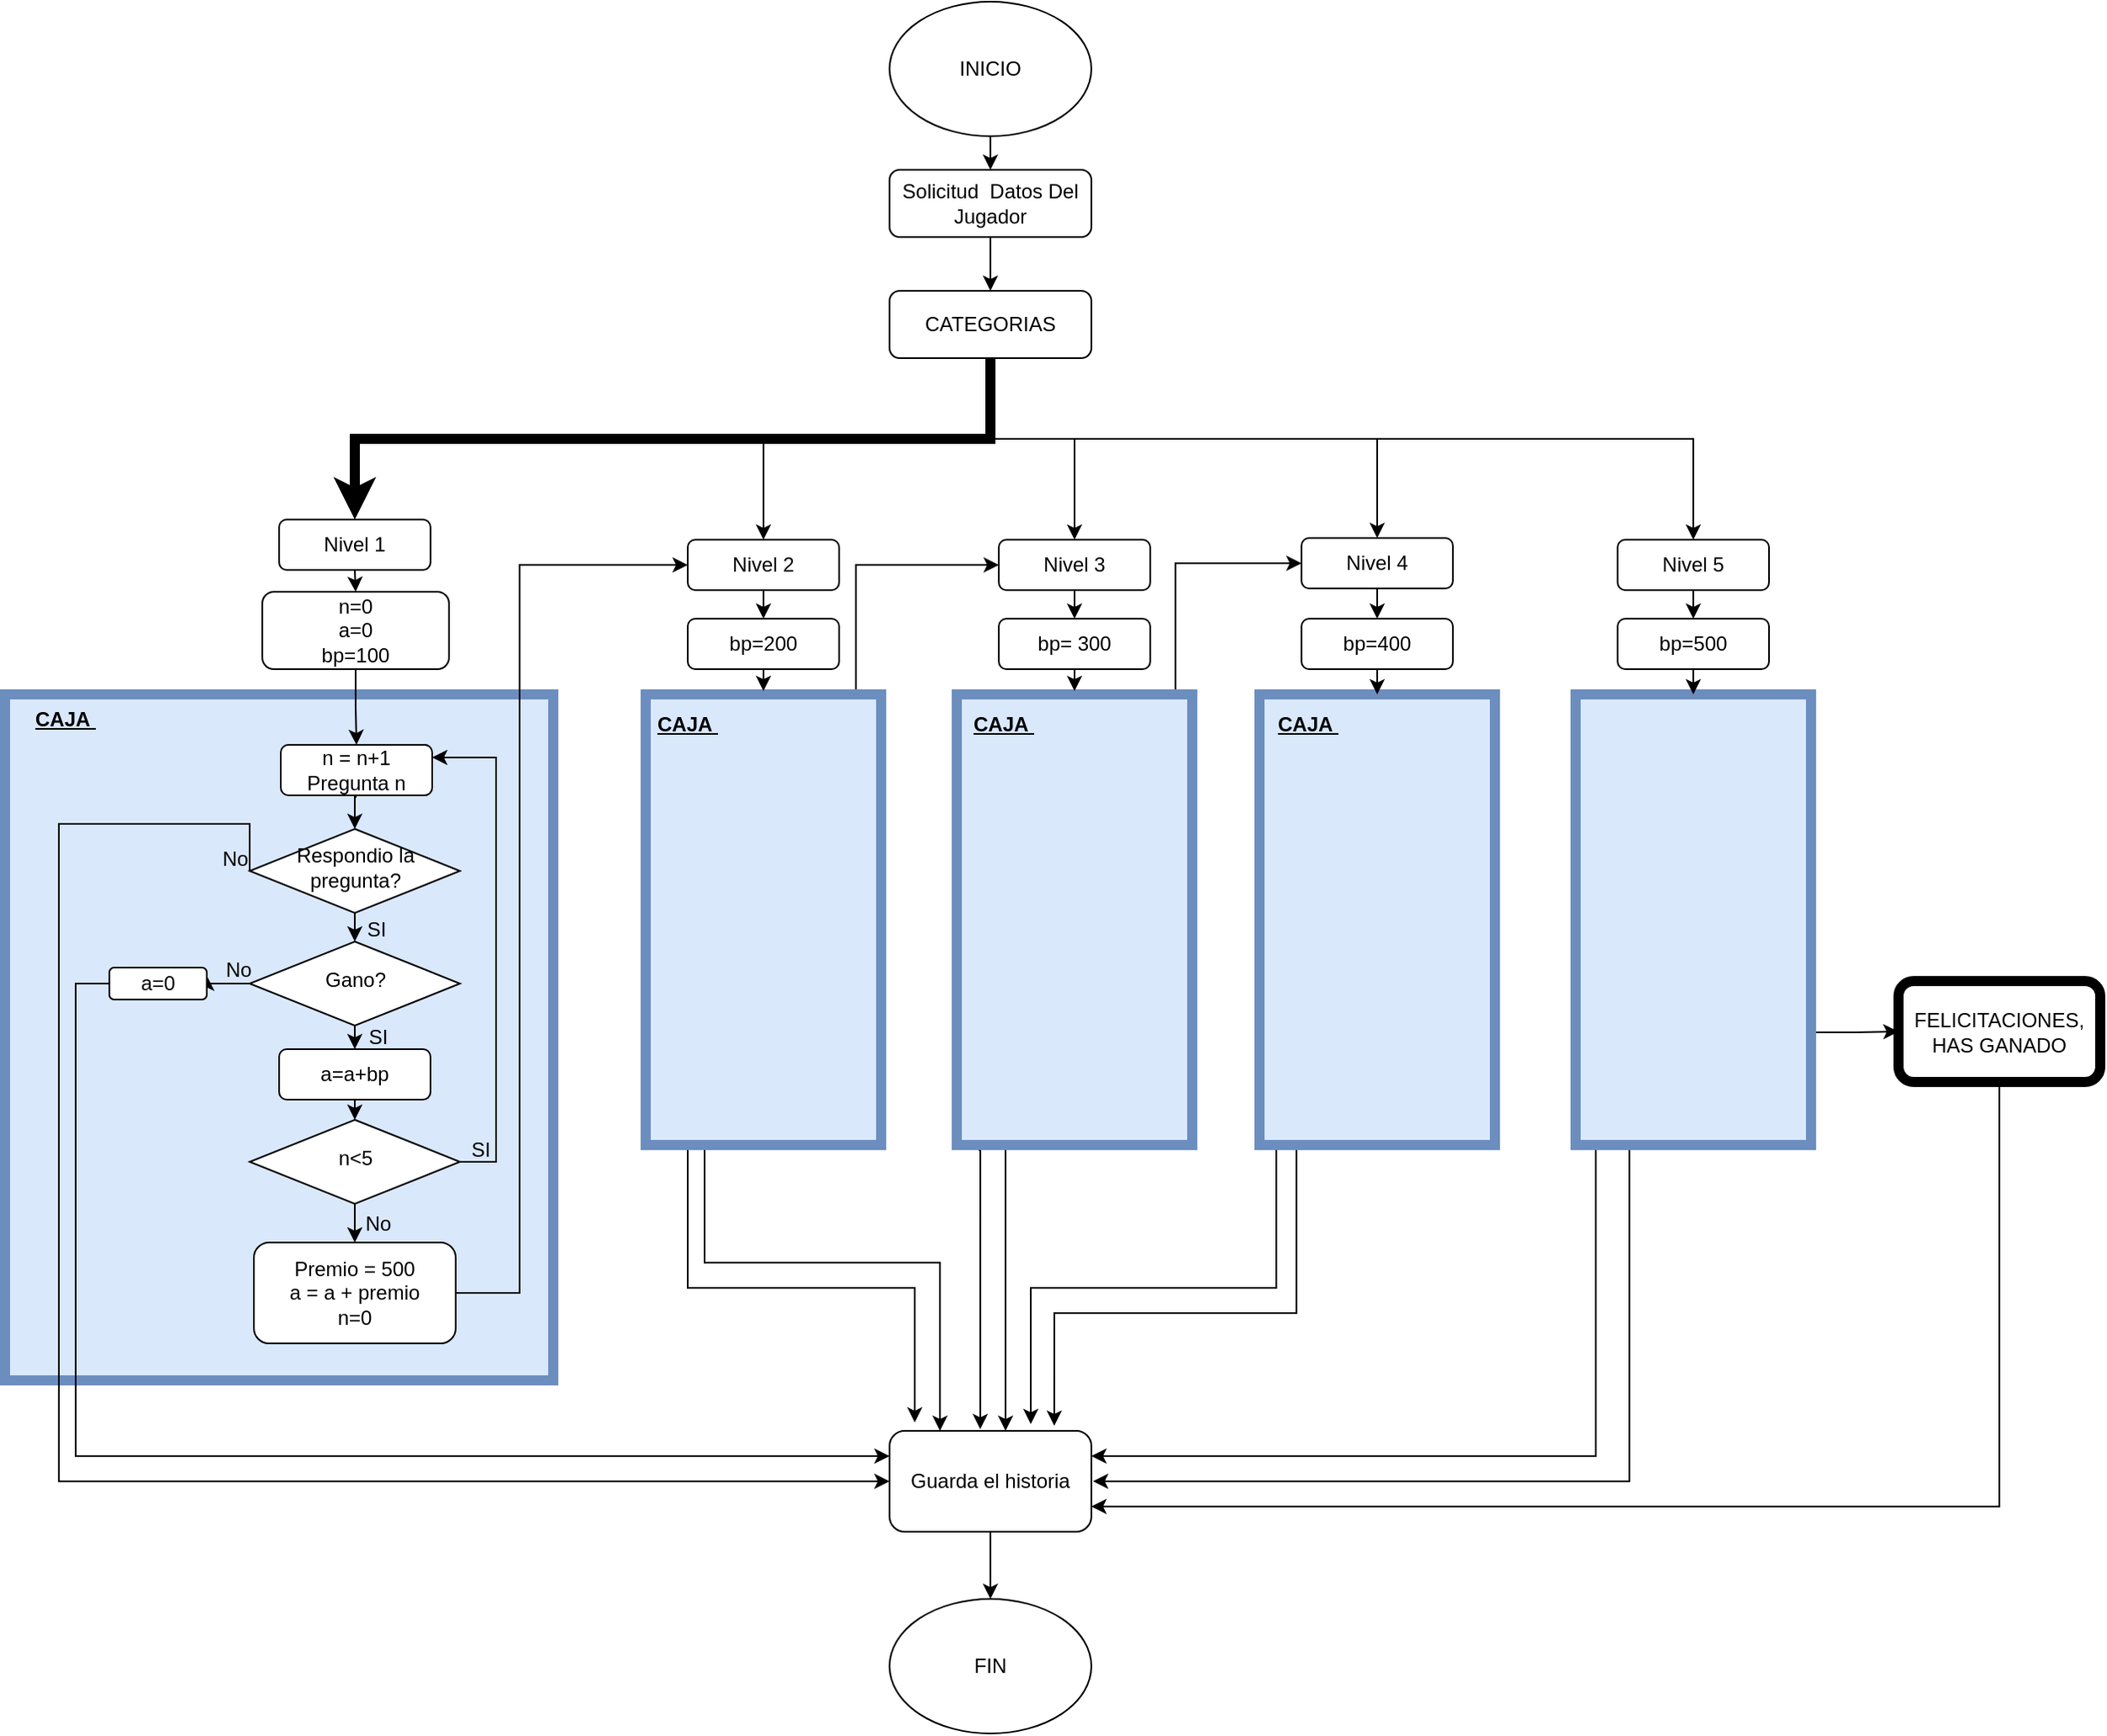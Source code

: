 <mxfile version="16.1.2" type="device"><diagram id="C5RBs43oDa-KdzZeNtuy" name="Page-1"><mxGraphModel dx="1695" dy="1722" grid="1" gridSize="10" guides="1" tooltips="1" connect="1" arrows="1" fold="1" page="1" pageScale="1" pageWidth="827" pageHeight="1169" background="#FFFFFF" math="0" shadow="0"><root><mxCell id="WIyWlLk6GJQsqaUBKTNV-0"/><mxCell id="WIyWlLk6GJQsqaUBKTNV-1" parent="WIyWlLk6GJQsqaUBKTNV-0"/><mxCell id="4UVBEqjyOoQxbZHNODeL-63" value="" style="rounded=0;whiteSpace=wrap;html=1;shadow=0;glass=0;fillColor=#dae8fc;strokeColor=#6c8ebf;strokeWidth=6;" vertex="1" parent="WIyWlLk6GJQsqaUBKTNV-1"><mxGeometry x="-146" y="242" width="326" height="408" as="geometry"/></mxCell><mxCell id="4UVBEqjyOoQxbZHNODeL-96" style="edgeStyle=orthogonalEdgeStyle;rounded=0;orthogonalLoop=1;jettySize=auto;html=1;exitX=0.5;exitY=1;exitDx=0;exitDy=0;entryX=0.5;entryY=0;entryDx=0;entryDy=0;strokeWidth=6;" edge="1" parent="WIyWlLk6GJQsqaUBKTNV-1" source="WIyWlLk6GJQsqaUBKTNV-3" target="4UVBEqjyOoQxbZHNODeL-1"><mxGeometry relative="1" as="geometry"/></mxCell><mxCell id="4UVBEqjyOoQxbZHNODeL-116" style="edgeStyle=orthogonalEdgeStyle;rounded=0;orthogonalLoop=1;jettySize=auto;html=1;exitX=0.5;exitY=1;exitDx=0;exitDy=0;entryX=0.5;entryY=0;entryDx=0;entryDy=0;" edge="1" parent="WIyWlLk6GJQsqaUBKTNV-1" source="WIyWlLk6GJQsqaUBKTNV-3" target="4UVBEqjyOoQxbZHNODeL-5"><mxGeometry relative="1" as="geometry"><Array as="points"><mxPoint x="440" y="90"/><mxPoint x="858" y="90"/></Array></mxGeometry></mxCell><mxCell id="4UVBEqjyOoQxbZHNODeL-117" style="edgeStyle=orthogonalEdgeStyle;rounded=0;orthogonalLoop=1;jettySize=auto;html=1;exitX=0.5;exitY=1;exitDx=0;exitDy=0;entryX=0.5;entryY=0;entryDx=0;entryDy=0;" edge="1" parent="WIyWlLk6GJQsqaUBKTNV-1" source="WIyWlLk6GJQsqaUBKTNV-3" target="4UVBEqjyOoQxbZHNODeL-3"><mxGeometry relative="1" as="geometry"><Array as="points"><mxPoint x="440" y="90"/><mxPoint x="670" y="90"/></Array></mxGeometry></mxCell><mxCell id="4UVBEqjyOoQxbZHNODeL-118" style="edgeStyle=orthogonalEdgeStyle;rounded=0;orthogonalLoop=1;jettySize=auto;html=1;exitX=0.5;exitY=1;exitDx=0;exitDy=0;" edge="1" parent="WIyWlLk6GJQsqaUBKTNV-1" source="WIyWlLk6GJQsqaUBKTNV-3" target="4UVBEqjyOoQxbZHNODeL-4"><mxGeometry relative="1" as="geometry"><Array as="points"><mxPoint x="440" y="90"/><mxPoint x="490" y="90"/></Array></mxGeometry></mxCell><mxCell id="4UVBEqjyOoQxbZHNODeL-119" style="edgeStyle=orthogonalEdgeStyle;rounded=0;orthogonalLoop=1;jettySize=auto;html=1;exitX=0.5;exitY=1;exitDx=0;exitDy=0;entryX=0.5;entryY=0;entryDx=0;entryDy=0;" edge="1" parent="WIyWlLk6GJQsqaUBKTNV-1" source="WIyWlLk6GJQsqaUBKTNV-3" target="4UVBEqjyOoQxbZHNODeL-2"><mxGeometry relative="1" as="geometry"><Array as="points"><mxPoint x="440" y="90"/><mxPoint x="305" y="90"/></Array></mxGeometry></mxCell><mxCell id="WIyWlLk6GJQsqaUBKTNV-3" value="CATEGORIAS" style="rounded=1;whiteSpace=wrap;html=1;fontSize=12;glass=0;strokeWidth=1;shadow=0;" parent="WIyWlLk6GJQsqaUBKTNV-1" vertex="1"><mxGeometry x="380" y="2" width="120" height="40" as="geometry"/></mxCell><mxCell id="4UVBEqjyOoQxbZHNODeL-13" style="edgeStyle=orthogonalEdgeStyle;rounded=0;orthogonalLoop=1;jettySize=auto;html=1;exitX=0.5;exitY=1;exitDx=0;exitDy=0;entryX=0.5;entryY=0;entryDx=0;entryDy=0;" edge="1" parent="WIyWlLk6GJQsqaUBKTNV-1" source="WIyWlLk6GJQsqaUBKTNV-6" target="4UVBEqjyOoQxbZHNODeL-8"><mxGeometry relative="1" as="geometry"/></mxCell><mxCell id="4UVBEqjyOoQxbZHNODeL-28" style="edgeStyle=orthogonalEdgeStyle;rounded=0;orthogonalLoop=1;jettySize=auto;html=1;exitX=0;exitY=0.5;exitDx=0;exitDy=0;" edge="1" parent="WIyWlLk6GJQsqaUBKTNV-1" source="WIyWlLk6GJQsqaUBKTNV-6" target="4UVBEqjyOoQxbZHNODeL-30"><mxGeometry relative="1" as="geometry"><mxPoint x="116" y="710" as="targetPoint"/><Array as="points"><mxPoint x="-114" y="319"/><mxPoint x="-114" y="710"/></Array></mxGeometry></mxCell><mxCell id="WIyWlLk6GJQsqaUBKTNV-6" value="Respondio la pregunta?" style="rhombus;whiteSpace=wrap;html=1;shadow=0;fontFamily=Helvetica;fontSize=12;align=center;strokeWidth=1;spacing=6;spacingTop=-4;" parent="WIyWlLk6GJQsqaUBKTNV-1" vertex="1"><mxGeometry x="-0.5" y="322" width="125" height="50" as="geometry"/></mxCell><mxCell id="4UVBEqjyOoQxbZHNODeL-24" style="edgeStyle=orthogonalEdgeStyle;rounded=0;orthogonalLoop=1;jettySize=auto;html=1;exitX=0.5;exitY=1;exitDx=0;exitDy=0;entryX=0.5;entryY=0;entryDx=0;entryDy=0;" edge="1" parent="WIyWlLk6GJQsqaUBKTNV-1" source="4UVBEqjyOoQxbZHNODeL-1" target="4UVBEqjyOoQxbZHNODeL-16"><mxGeometry relative="1" as="geometry"/></mxCell><mxCell id="4UVBEqjyOoQxbZHNODeL-1" value="Nivel 1" style="rounded=1;whiteSpace=wrap;html=1;" vertex="1" parent="WIyWlLk6GJQsqaUBKTNV-1"><mxGeometry x="17" y="138" width="90" height="30" as="geometry"/></mxCell><mxCell id="4UVBEqjyOoQxbZHNODeL-103" style="edgeStyle=orthogonalEdgeStyle;rounded=0;orthogonalLoop=1;jettySize=auto;html=1;exitX=0.5;exitY=1;exitDx=0;exitDy=0;entryX=0.5;entryY=0;entryDx=0;entryDy=0;" edge="1" parent="WIyWlLk6GJQsqaUBKTNV-1" source="4UVBEqjyOoQxbZHNODeL-2" target="4UVBEqjyOoQxbZHNODeL-102"><mxGeometry relative="1" as="geometry"/></mxCell><mxCell id="4UVBEqjyOoQxbZHNODeL-2" value="Nivel 2" style="rounded=1;whiteSpace=wrap;html=1;" vertex="1" parent="WIyWlLk6GJQsqaUBKTNV-1"><mxGeometry x="260" y="150" width="90" height="30" as="geometry"/></mxCell><mxCell id="4UVBEqjyOoQxbZHNODeL-111" style="edgeStyle=orthogonalEdgeStyle;rounded=0;orthogonalLoop=1;jettySize=auto;html=1;exitX=0.5;exitY=1;exitDx=0;exitDy=0;entryX=0.5;entryY=0;entryDx=0;entryDy=0;" edge="1" parent="WIyWlLk6GJQsqaUBKTNV-1" source="4UVBEqjyOoQxbZHNODeL-3" target="4UVBEqjyOoQxbZHNODeL-106"><mxGeometry relative="1" as="geometry"/></mxCell><mxCell id="4UVBEqjyOoQxbZHNODeL-3" value="Nivel 4" style="rounded=1;whiteSpace=wrap;html=1;" vertex="1" parent="WIyWlLk6GJQsqaUBKTNV-1"><mxGeometry x="625" y="149" width="90" height="30" as="geometry"/></mxCell><mxCell id="4UVBEqjyOoQxbZHNODeL-109" style="edgeStyle=orthogonalEdgeStyle;rounded=0;orthogonalLoop=1;jettySize=auto;html=1;exitX=0.5;exitY=1;exitDx=0;exitDy=0;entryX=0.5;entryY=0;entryDx=0;entryDy=0;" edge="1" parent="WIyWlLk6GJQsqaUBKTNV-1" source="4UVBEqjyOoQxbZHNODeL-4" target="4UVBEqjyOoQxbZHNODeL-105"><mxGeometry relative="1" as="geometry"/></mxCell><mxCell id="4UVBEqjyOoQxbZHNODeL-4" value="Nivel 3" style="rounded=1;whiteSpace=wrap;html=1;" vertex="1" parent="WIyWlLk6GJQsqaUBKTNV-1"><mxGeometry x="445" y="150" width="90" height="30" as="geometry"/></mxCell><mxCell id="4UVBEqjyOoQxbZHNODeL-114" style="edgeStyle=orthogonalEdgeStyle;rounded=0;orthogonalLoop=1;jettySize=auto;html=1;exitX=0.5;exitY=1;exitDx=0;exitDy=0;entryX=0.5;entryY=0;entryDx=0;entryDy=0;" edge="1" parent="WIyWlLk6GJQsqaUBKTNV-1" source="4UVBEqjyOoQxbZHNODeL-5" target="4UVBEqjyOoQxbZHNODeL-108"><mxGeometry relative="1" as="geometry"/></mxCell><mxCell id="4UVBEqjyOoQxbZHNODeL-5" value="Nivel 5" style="rounded=1;whiteSpace=wrap;html=1;" vertex="1" parent="WIyWlLk6GJQsqaUBKTNV-1"><mxGeometry x="813" y="150" width="90" height="30" as="geometry"/></mxCell><mxCell id="4UVBEqjyOoQxbZHNODeL-12" style="edgeStyle=orthogonalEdgeStyle;rounded=0;orthogonalLoop=1;jettySize=auto;html=1;exitX=0.5;exitY=1;exitDx=0;exitDy=0;entryX=0.5;entryY=0;entryDx=0;entryDy=0;" edge="1" parent="WIyWlLk6GJQsqaUBKTNV-1" target="WIyWlLk6GJQsqaUBKTNV-6"><mxGeometry relative="1" as="geometry"><mxPoint x="63" y="312" as="targetPoint"/><mxPoint x="63" y="303" as="sourcePoint"/></mxGeometry></mxCell><mxCell id="4UVBEqjyOoQxbZHNODeL-7" value="n = n+1&lt;br&gt;Pregunta n" style="rounded=1;whiteSpace=wrap;html=1;" vertex="1" parent="WIyWlLk6GJQsqaUBKTNV-1"><mxGeometry x="18" y="272" width="90" height="30" as="geometry"/></mxCell><mxCell id="4UVBEqjyOoQxbZHNODeL-18" style="edgeStyle=orthogonalEdgeStyle;rounded=0;orthogonalLoop=1;jettySize=auto;html=1;exitX=0.5;exitY=1;exitDx=0;exitDy=0;entryX=0.5;entryY=0;entryDx=0;entryDy=0;" edge="1" parent="WIyWlLk6GJQsqaUBKTNV-1" source="4UVBEqjyOoQxbZHNODeL-8" target="4UVBEqjyOoQxbZHNODeL-17"><mxGeometry relative="1" as="geometry"/></mxCell><mxCell id="4UVBEqjyOoQxbZHNODeL-32" style="edgeStyle=orthogonalEdgeStyle;rounded=0;orthogonalLoop=1;jettySize=auto;html=1;exitX=0;exitY=0.5;exitDx=0;exitDy=0;entryX=1;entryY=0.25;entryDx=0;entryDy=0;" edge="1" parent="WIyWlLk6GJQsqaUBKTNV-1" source="4UVBEqjyOoQxbZHNODeL-8" target="4UVBEqjyOoQxbZHNODeL-29"><mxGeometry relative="1" as="geometry"/></mxCell><mxCell id="4UVBEqjyOoQxbZHNODeL-8" value="Gano?" style="rhombus;whiteSpace=wrap;html=1;shadow=0;fontFamily=Helvetica;fontSize=12;align=center;strokeWidth=1;spacing=6;spacingTop=-4;" vertex="1" parent="WIyWlLk6GJQsqaUBKTNV-1"><mxGeometry x="-0.5" y="389" width="125" height="50" as="geometry"/></mxCell><mxCell id="4UVBEqjyOoQxbZHNODeL-15" value="SI" style="text;html=1;strokeColor=none;fillColor=none;align=center;verticalAlign=middle;whiteSpace=wrap;rounded=0;" vertex="1" parent="WIyWlLk6GJQsqaUBKTNV-1"><mxGeometry x="45" y="367" width="60" height="30" as="geometry"/></mxCell><mxCell id="4UVBEqjyOoQxbZHNODeL-23" style="edgeStyle=orthogonalEdgeStyle;rounded=0;orthogonalLoop=1;jettySize=auto;html=1;exitX=0.5;exitY=1;exitDx=0;exitDy=0;entryX=0.5;entryY=0;entryDx=0;entryDy=0;" edge="1" parent="WIyWlLk6GJQsqaUBKTNV-1" source="4UVBEqjyOoQxbZHNODeL-16" target="4UVBEqjyOoQxbZHNODeL-7"><mxGeometry relative="1" as="geometry"/></mxCell><mxCell id="4UVBEqjyOoQxbZHNODeL-16" value="n=0&lt;br&gt;a=0&lt;br&gt;bp=100" style="rounded=1;whiteSpace=wrap;html=1;" vertex="1" parent="WIyWlLk6GJQsqaUBKTNV-1"><mxGeometry x="7" y="181" width="111" height="46" as="geometry"/></mxCell><mxCell id="4UVBEqjyOoQxbZHNODeL-25" style="edgeStyle=orthogonalEdgeStyle;rounded=0;orthogonalLoop=1;jettySize=auto;html=1;exitX=0.5;exitY=1;exitDx=0;exitDy=0;entryX=0.5;entryY=0;entryDx=0;entryDy=0;" edge="1" parent="WIyWlLk6GJQsqaUBKTNV-1" source="4UVBEqjyOoQxbZHNODeL-17" target="4UVBEqjyOoQxbZHNODeL-20"><mxGeometry relative="1" as="geometry"/></mxCell><mxCell id="4UVBEqjyOoQxbZHNODeL-17" value="a=a+bp" style="rounded=1;whiteSpace=wrap;html=1;" vertex="1" parent="WIyWlLk6GJQsqaUBKTNV-1"><mxGeometry x="17" y="453" width="90" height="30" as="geometry"/></mxCell><mxCell id="4UVBEqjyOoQxbZHNODeL-19" value="SI" style="text;html=1;strokeColor=none;fillColor=none;align=center;verticalAlign=middle;whiteSpace=wrap;rounded=0;" vertex="1" parent="WIyWlLk6GJQsqaUBKTNV-1"><mxGeometry x="46" y="431" width="60" height="30" as="geometry"/></mxCell><mxCell id="4UVBEqjyOoQxbZHNODeL-21" style="edgeStyle=orthogonalEdgeStyle;rounded=0;orthogonalLoop=1;jettySize=auto;html=1;exitX=1;exitY=0.5;exitDx=0;exitDy=0;entryX=1;entryY=0.25;entryDx=0;entryDy=0;" edge="1" parent="WIyWlLk6GJQsqaUBKTNV-1" source="4UVBEqjyOoQxbZHNODeL-20" target="4UVBEqjyOoQxbZHNODeL-7"><mxGeometry relative="1" as="geometry"><mxPoint x="166" y="288" as="targetPoint"/><Array as="points"><mxPoint x="146" y="520"/><mxPoint x="146" y="280"/></Array></mxGeometry></mxCell><mxCell id="4UVBEqjyOoQxbZHNODeL-37" style="edgeStyle=orthogonalEdgeStyle;rounded=0;orthogonalLoop=1;jettySize=auto;html=1;exitX=0.5;exitY=1;exitDx=0;exitDy=0;entryX=0.5;entryY=0;entryDx=0;entryDy=0;" edge="1" parent="WIyWlLk6GJQsqaUBKTNV-1" source="4UVBEqjyOoQxbZHNODeL-20" target="4UVBEqjyOoQxbZHNODeL-36"><mxGeometry relative="1" as="geometry"/></mxCell><mxCell id="4UVBEqjyOoQxbZHNODeL-20" value="n&amp;lt;5" style="rhombus;whiteSpace=wrap;html=1;shadow=0;fontFamily=Helvetica;fontSize=12;align=center;strokeWidth=1;spacing=6;spacingTop=-4;" vertex="1" parent="WIyWlLk6GJQsqaUBKTNV-1"><mxGeometry x="-0.5" y="495" width="125" height="50" as="geometry"/></mxCell><mxCell id="4UVBEqjyOoQxbZHNODeL-22" value="SI" style="text;html=1;strokeColor=none;fillColor=none;align=center;verticalAlign=middle;whiteSpace=wrap;rounded=0;" vertex="1" parent="WIyWlLk6GJQsqaUBKTNV-1"><mxGeometry x="107" y="498" width="60" height="30" as="geometry"/></mxCell><mxCell id="4UVBEqjyOoQxbZHNODeL-27" value="FIN" style="ellipse;whiteSpace=wrap;html=1;" vertex="1" parent="WIyWlLk6GJQsqaUBKTNV-1"><mxGeometry x="380" y="780" width="120" height="80" as="geometry"/></mxCell><mxCell id="4UVBEqjyOoQxbZHNODeL-35" style="edgeStyle=orthogonalEdgeStyle;rounded=0;orthogonalLoop=1;jettySize=auto;html=1;exitX=0;exitY=0.5;exitDx=0;exitDy=0;entryX=0;entryY=0.25;entryDx=0;entryDy=0;" edge="1" parent="WIyWlLk6GJQsqaUBKTNV-1" source="4UVBEqjyOoQxbZHNODeL-29" target="4UVBEqjyOoQxbZHNODeL-30"><mxGeometry relative="1" as="geometry"/></mxCell><mxCell id="4UVBEqjyOoQxbZHNODeL-29" value="a=0" style="rounded=1;whiteSpace=wrap;html=1;" vertex="1" parent="WIyWlLk6GJQsqaUBKTNV-1"><mxGeometry x="-84" y="404.5" width="58" height="19" as="geometry"/></mxCell><mxCell id="4UVBEqjyOoQxbZHNODeL-68" style="edgeStyle=orthogonalEdgeStyle;rounded=0;orthogonalLoop=1;jettySize=auto;html=1;exitX=0.5;exitY=1;exitDx=0;exitDy=0;entryX=0.5;entryY=0;entryDx=0;entryDy=0;" edge="1" parent="WIyWlLk6GJQsqaUBKTNV-1" source="4UVBEqjyOoQxbZHNODeL-30" target="4UVBEqjyOoQxbZHNODeL-27"><mxGeometry relative="1" as="geometry"/></mxCell><mxCell id="4UVBEqjyOoQxbZHNODeL-30" value="Guarda el historia" style="rounded=1;whiteSpace=wrap;html=1;" vertex="1" parent="WIyWlLk6GJQsqaUBKTNV-1"><mxGeometry x="380" y="680" width="120" height="60" as="geometry"/></mxCell><mxCell id="4UVBEqjyOoQxbZHNODeL-33" value="No" style="text;html=1;strokeColor=none;fillColor=none;align=center;verticalAlign=middle;whiteSpace=wrap;rounded=0;" vertex="1" parent="WIyWlLk6GJQsqaUBKTNV-1"><mxGeometry x="-37" y="391" width="60" height="30" as="geometry"/></mxCell><mxCell id="4UVBEqjyOoQxbZHNODeL-34" value="No" style="text;html=1;strokeColor=none;fillColor=none;align=center;verticalAlign=middle;whiteSpace=wrap;rounded=0;" vertex="1" parent="WIyWlLk6GJQsqaUBKTNV-1"><mxGeometry x="-39" y="325" width="60" height="30" as="geometry"/></mxCell><mxCell id="4UVBEqjyOoQxbZHNODeL-39" style="edgeStyle=orthogonalEdgeStyle;rounded=0;orthogonalLoop=1;jettySize=auto;html=1;exitX=1;exitY=0.5;exitDx=0;exitDy=0;entryX=0;entryY=0.5;entryDx=0;entryDy=0;" edge="1" parent="WIyWlLk6GJQsqaUBKTNV-1" source="4UVBEqjyOoQxbZHNODeL-36" target="4UVBEqjyOoQxbZHNODeL-2"><mxGeometry relative="1" as="geometry"><mxPoint x="186" y="165" as="targetPoint"/><Array as="points"><mxPoint x="160" y="598"/><mxPoint x="160" y="165"/></Array></mxGeometry></mxCell><mxCell id="4UVBEqjyOoQxbZHNODeL-36" value="Premio = 500&lt;br&gt;a = a + premio&lt;br&gt;n=0" style="rounded=1;whiteSpace=wrap;html=1;" vertex="1" parent="WIyWlLk6GJQsqaUBKTNV-1"><mxGeometry x="2" y="568" width="120" height="60" as="geometry"/></mxCell><mxCell id="4UVBEqjyOoQxbZHNODeL-38" value="No" style="text;html=1;strokeColor=none;fillColor=none;align=center;verticalAlign=middle;whiteSpace=wrap;rounded=0;" vertex="1" parent="WIyWlLk6GJQsqaUBKTNV-1"><mxGeometry x="46" y="542" width="60" height="30" as="geometry"/></mxCell><mxCell id="4UVBEqjyOoQxbZHNODeL-64" value="&lt;b&gt;&lt;u&gt;CAJA&amp;nbsp;&lt;/u&gt;&lt;/b&gt;" style="text;html=1;strokeColor=none;fillColor=none;align=center;verticalAlign=middle;whiteSpace=wrap;rounded=0;shadow=0;glass=0;" vertex="1" parent="WIyWlLk6GJQsqaUBKTNV-1"><mxGeometry x="-140" y="242" width="60" height="30" as="geometry"/></mxCell><mxCell id="4UVBEqjyOoQxbZHNODeL-67" style="edgeStyle=orthogonalEdgeStyle;rounded=0;orthogonalLoop=1;jettySize=auto;html=1;exitX=0.5;exitY=0;exitDx=0;exitDy=0;entryX=0;entryY=0.5;entryDx=0;entryDy=0;" edge="1" parent="WIyWlLk6GJQsqaUBKTNV-1" source="4UVBEqjyOoQxbZHNODeL-65" target="4UVBEqjyOoQxbZHNODeL-4"><mxGeometry relative="1" as="geometry"><Array as="points"><mxPoint x="360" y="242"/><mxPoint x="360" y="165"/></Array></mxGeometry></mxCell><mxCell id="4UVBEqjyOoQxbZHNODeL-69" style="edgeStyle=orthogonalEdgeStyle;rounded=0;orthogonalLoop=1;jettySize=auto;html=1;exitX=0.25;exitY=1;exitDx=0;exitDy=0;entryX=0.125;entryY=-0.083;entryDx=0;entryDy=0;entryPerimeter=0;" edge="1" parent="WIyWlLk6GJQsqaUBKTNV-1" source="4UVBEqjyOoQxbZHNODeL-65" target="4UVBEqjyOoQxbZHNODeL-30"><mxGeometry relative="1" as="geometry"><Array as="points"><mxPoint x="260" y="510"/><mxPoint x="260" y="595"/><mxPoint x="395" y="595"/></Array></mxGeometry></mxCell><mxCell id="4UVBEqjyOoQxbZHNODeL-70" style="edgeStyle=orthogonalEdgeStyle;rounded=0;orthogonalLoop=1;jettySize=auto;html=1;exitX=0.25;exitY=1;exitDx=0;exitDy=0;" edge="1" parent="WIyWlLk6GJQsqaUBKTNV-1"><mxGeometry relative="1" as="geometry"><mxPoint x="260" y="510" as="sourcePoint"/><mxPoint x="410" y="680" as="targetPoint"/><Array as="points"><mxPoint x="270" y="510"/><mxPoint x="270" y="580"/><mxPoint x="410" y="580"/><mxPoint x="410" y="680"/></Array></mxGeometry></mxCell><mxCell id="4UVBEqjyOoQxbZHNODeL-65" value="" style="rounded=0;whiteSpace=wrap;html=1;shadow=0;glass=0;fillColor=#dae8fc;strokeColor=#6c8ebf;strokeWidth=6;" vertex="1" parent="WIyWlLk6GJQsqaUBKTNV-1"><mxGeometry x="235" y="242" width="140" height="268" as="geometry"/></mxCell><mxCell id="4UVBEqjyOoQxbZHNODeL-66" value="&lt;b&gt;&lt;u&gt;CAJA&amp;nbsp;&lt;/u&gt;&lt;/b&gt;" style="text;html=1;strokeColor=none;fillColor=none;align=center;verticalAlign=middle;whiteSpace=wrap;rounded=0;shadow=0;glass=0;" vertex="1" parent="WIyWlLk6GJQsqaUBKTNV-1"><mxGeometry x="230" y="245" width="60" height="30" as="geometry"/></mxCell><mxCell id="4UVBEqjyOoQxbZHNODeL-74" style="edgeStyle=orthogonalEdgeStyle;rounded=0;orthogonalLoop=1;jettySize=auto;html=1;exitX=0.25;exitY=1;exitDx=0;exitDy=0;entryX=0.633;entryY=-0.067;entryDx=0;entryDy=0;entryPerimeter=0;" edge="1" parent="WIyWlLk6GJQsqaUBKTNV-1"><mxGeometry relative="1" as="geometry"><mxPoint x="433" y="513" as="sourcePoint"/><mxPoint x="433.96" y="678.98" as="targetPoint"/><Array as="points"><mxPoint x="434" y="513"/></Array></mxGeometry></mxCell><mxCell id="4UVBEqjyOoQxbZHNODeL-79" style="edgeStyle=orthogonalEdgeStyle;rounded=0;orthogonalLoop=1;jettySize=auto;html=1;exitX=0.75;exitY=0;exitDx=0;exitDy=0;entryX=0;entryY=0.5;entryDx=0;entryDy=0;" edge="1" parent="WIyWlLk6GJQsqaUBKTNV-1" source="4UVBEqjyOoQxbZHNODeL-72" target="4UVBEqjyOoQxbZHNODeL-3"><mxGeometry relative="1" as="geometry"><Array as="points"><mxPoint x="550" y="242"/><mxPoint x="550" y="164"/></Array></mxGeometry></mxCell><mxCell id="4UVBEqjyOoQxbZHNODeL-81" style="edgeStyle=orthogonalEdgeStyle;rounded=0;orthogonalLoop=1;jettySize=auto;html=1;exitX=0.25;exitY=1;exitDx=0;exitDy=0;entryX=0.625;entryY=-0.017;entryDx=0;entryDy=0;entryPerimeter=0;" edge="1" parent="WIyWlLk6GJQsqaUBKTNV-1"><mxGeometry relative="1" as="geometry"><mxPoint x="449" y="511" as="sourcePoint"/><mxPoint x="449" y="679.98" as="targetPoint"/></mxGeometry></mxCell><mxCell id="4UVBEqjyOoQxbZHNODeL-72" value="" style="rounded=0;whiteSpace=wrap;html=1;shadow=0;glass=0;fillColor=#dae8fc;strokeColor=#6c8ebf;strokeWidth=6;" vertex="1" parent="WIyWlLk6GJQsqaUBKTNV-1"><mxGeometry x="420" y="242" width="140" height="268" as="geometry"/></mxCell><mxCell id="4UVBEqjyOoQxbZHNODeL-76" value="&lt;b&gt;&lt;u&gt;CAJA&amp;nbsp;&lt;/u&gt;&lt;/b&gt;" style="text;html=1;strokeColor=none;fillColor=none;align=center;verticalAlign=middle;whiteSpace=wrap;rounded=0;shadow=0;glass=0;" vertex="1" parent="WIyWlLk6GJQsqaUBKTNV-1"><mxGeometry x="418" y="245" width="60" height="30" as="geometry"/></mxCell><mxCell id="4UVBEqjyOoQxbZHNODeL-82" style="edgeStyle=orthogonalEdgeStyle;rounded=0;orthogonalLoop=1;jettySize=auto;html=1;exitX=0.25;exitY=1;exitDx=0;exitDy=0;entryX=0.7;entryY=-0.067;entryDx=0;entryDy=0;entryPerimeter=0;" edge="1" parent="WIyWlLk6GJQsqaUBKTNV-1" source="4UVBEqjyOoQxbZHNODeL-77" target="4UVBEqjyOoQxbZHNODeL-30"><mxGeometry relative="1" as="geometry"><Array as="points"><mxPoint x="610" y="510"/><mxPoint x="610" y="595"/><mxPoint x="464" y="595"/></Array></mxGeometry></mxCell><mxCell id="4UVBEqjyOoQxbZHNODeL-83" style="edgeStyle=orthogonalEdgeStyle;rounded=0;orthogonalLoop=1;jettySize=auto;html=1;exitX=0.25;exitY=1;exitDx=0;exitDy=0;entryX=0.808;entryY=-0.05;entryDx=0;entryDy=0;entryPerimeter=0;" edge="1" parent="WIyWlLk6GJQsqaUBKTNV-1"><mxGeometry relative="1" as="geometry"><mxPoint x="636" y="510" as="sourcePoint"/><mxPoint x="477.96" y="677" as="targetPoint"/><Array as="points"><mxPoint x="622" y="510"/><mxPoint x="622" y="610"/><mxPoint x="478" y="610"/></Array></mxGeometry></mxCell><mxCell id="4UVBEqjyOoQxbZHNODeL-77" value="" style="rounded=0;whiteSpace=wrap;html=1;shadow=0;glass=0;fillColor=#dae8fc;strokeColor=#6c8ebf;strokeWidth=6;" vertex="1" parent="WIyWlLk6GJQsqaUBKTNV-1"><mxGeometry x="600" y="242" width="140" height="268" as="geometry"/></mxCell><mxCell id="4UVBEqjyOoQxbZHNODeL-78" value="&lt;b&gt;&lt;u&gt;CAJA&amp;nbsp;&lt;/u&gt;&lt;/b&gt;" style="text;html=1;strokeColor=none;fillColor=none;align=center;verticalAlign=middle;whiteSpace=wrap;rounded=0;shadow=0;glass=0;" vertex="1" parent="WIyWlLk6GJQsqaUBKTNV-1"><mxGeometry x="599" y="245" width="60" height="30" as="geometry"/></mxCell><mxCell id="4UVBEqjyOoQxbZHNODeL-87" style="edgeStyle=orthogonalEdgeStyle;rounded=0;orthogonalLoop=1;jettySize=auto;html=1;exitX=1;exitY=0.75;exitDx=0;exitDy=0;entryX=0;entryY=0.5;entryDx=0;entryDy=0;" edge="1" parent="WIyWlLk6GJQsqaUBKTNV-1" source="4UVBEqjyOoQxbZHNODeL-84" target="4UVBEqjyOoQxbZHNODeL-86"><mxGeometry relative="1" as="geometry"/></mxCell><mxCell id="4UVBEqjyOoQxbZHNODeL-89" style="edgeStyle=orthogonalEdgeStyle;rounded=0;orthogonalLoop=1;jettySize=auto;html=1;exitX=0.25;exitY=1;exitDx=0;exitDy=0;entryX=1;entryY=0.25;entryDx=0;entryDy=0;" edge="1" parent="WIyWlLk6GJQsqaUBKTNV-1" source="4UVBEqjyOoQxbZHNODeL-84" target="4UVBEqjyOoQxbZHNODeL-30"><mxGeometry relative="1" as="geometry"><Array as="points"><mxPoint x="800" y="510"/><mxPoint x="800" y="695"/></Array></mxGeometry></mxCell><mxCell id="4UVBEqjyOoQxbZHNODeL-90" style="edgeStyle=orthogonalEdgeStyle;rounded=0;orthogonalLoop=1;jettySize=auto;html=1;exitX=0.25;exitY=1;exitDx=0;exitDy=0;entryX=1;entryY=0.5;entryDx=0;entryDy=0;" edge="1" parent="WIyWlLk6GJQsqaUBKTNV-1"><mxGeometry relative="1" as="geometry"><mxPoint x="824" y="510" as="sourcePoint"/><mxPoint x="501" y="710" as="targetPoint"/><Array as="points"><mxPoint x="820" y="510"/><mxPoint x="820" y="710"/></Array></mxGeometry></mxCell><mxCell id="4UVBEqjyOoQxbZHNODeL-84" value="" style="rounded=0;whiteSpace=wrap;html=1;shadow=0;glass=0;fillColor=#dae8fc;strokeColor=#6c8ebf;strokeWidth=6;" vertex="1" parent="WIyWlLk6GJQsqaUBKTNV-1"><mxGeometry x="788" y="242" width="140" height="268" as="geometry"/></mxCell><mxCell id="4UVBEqjyOoQxbZHNODeL-88" style="edgeStyle=orthogonalEdgeStyle;rounded=0;orthogonalLoop=1;jettySize=auto;html=1;exitX=0.5;exitY=1;exitDx=0;exitDy=0;entryX=1;entryY=0.75;entryDx=0;entryDy=0;" edge="1" parent="WIyWlLk6GJQsqaUBKTNV-1" source="4UVBEqjyOoQxbZHNODeL-86" target="4UVBEqjyOoQxbZHNODeL-30"><mxGeometry relative="1" as="geometry"/></mxCell><mxCell id="4UVBEqjyOoQxbZHNODeL-86" value="FELICITACIONES, HAS GANADO" style="rounded=1;whiteSpace=wrap;html=1;shadow=0;glass=0;strokeWidth=6;fillColor=none;gradientColor=none;" vertex="1" parent="WIyWlLk6GJQsqaUBKTNV-1"><mxGeometry x="980" y="412.5" width="120" height="60" as="geometry"/></mxCell><mxCell id="4UVBEqjyOoQxbZHNODeL-94" style="edgeStyle=orthogonalEdgeStyle;rounded=0;orthogonalLoop=1;jettySize=auto;html=1;exitX=0.5;exitY=1;exitDx=0;exitDy=0;entryX=0.5;entryY=0;entryDx=0;entryDy=0;" edge="1" parent="WIyWlLk6GJQsqaUBKTNV-1" source="4UVBEqjyOoQxbZHNODeL-92" target="4UVBEqjyOoQxbZHNODeL-93"><mxGeometry relative="1" as="geometry"/></mxCell><mxCell id="4UVBEqjyOoQxbZHNODeL-92" value="INICIO" style="ellipse;whiteSpace=wrap;html=1;" vertex="1" parent="WIyWlLk6GJQsqaUBKTNV-1"><mxGeometry x="380" y="-170" width="120" height="80" as="geometry"/></mxCell><mxCell id="4UVBEqjyOoQxbZHNODeL-95" style="edgeStyle=orthogonalEdgeStyle;rounded=0;orthogonalLoop=1;jettySize=auto;html=1;exitX=0.5;exitY=1;exitDx=0;exitDy=0;entryX=0.5;entryY=0;entryDx=0;entryDy=0;" edge="1" parent="WIyWlLk6GJQsqaUBKTNV-1" source="4UVBEqjyOoQxbZHNODeL-93" target="WIyWlLk6GJQsqaUBKTNV-3"><mxGeometry relative="1" as="geometry"/></mxCell><mxCell id="4UVBEqjyOoQxbZHNODeL-93" value="Solicitud&amp;nbsp; Datos Del Jugador" style="rounded=1;whiteSpace=wrap;html=1;fontSize=12;glass=0;strokeWidth=1;shadow=0;" vertex="1" parent="WIyWlLk6GJQsqaUBKTNV-1"><mxGeometry x="380" y="-70" width="120" height="40" as="geometry"/></mxCell><mxCell id="4UVBEqjyOoQxbZHNODeL-104" style="edgeStyle=orthogonalEdgeStyle;rounded=0;orthogonalLoop=1;jettySize=auto;html=1;exitX=0.5;exitY=1;exitDx=0;exitDy=0;" edge="1" parent="WIyWlLk6GJQsqaUBKTNV-1" source="4UVBEqjyOoQxbZHNODeL-102"><mxGeometry relative="1" as="geometry"><mxPoint x="305" y="240" as="targetPoint"/></mxGeometry></mxCell><mxCell id="4UVBEqjyOoQxbZHNODeL-102" value="bp=200" style="rounded=1;whiteSpace=wrap;html=1;" vertex="1" parent="WIyWlLk6GJQsqaUBKTNV-1"><mxGeometry x="260" y="197" width="90" height="30" as="geometry"/></mxCell><mxCell id="4UVBEqjyOoQxbZHNODeL-110" style="edgeStyle=orthogonalEdgeStyle;rounded=0;orthogonalLoop=1;jettySize=auto;html=1;exitX=0.5;exitY=1;exitDx=0;exitDy=0;" edge="1" parent="WIyWlLk6GJQsqaUBKTNV-1" source="4UVBEqjyOoQxbZHNODeL-105"><mxGeometry relative="1" as="geometry"><mxPoint x="490" y="240" as="targetPoint"/></mxGeometry></mxCell><mxCell id="4UVBEqjyOoQxbZHNODeL-105" value="bp= 300" style="rounded=1;whiteSpace=wrap;html=1;" vertex="1" parent="WIyWlLk6GJQsqaUBKTNV-1"><mxGeometry x="445" y="197" width="90" height="30" as="geometry"/></mxCell><mxCell id="4UVBEqjyOoQxbZHNODeL-112" style="edgeStyle=orthogonalEdgeStyle;rounded=0;orthogonalLoop=1;jettySize=auto;html=1;exitX=0.5;exitY=1;exitDx=0;exitDy=0;entryX=0.5;entryY=0;entryDx=0;entryDy=0;" edge="1" parent="WIyWlLk6GJQsqaUBKTNV-1" source="4UVBEqjyOoQxbZHNODeL-106" target="4UVBEqjyOoQxbZHNODeL-77"><mxGeometry relative="1" as="geometry"/></mxCell><mxCell id="4UVBEqjyOoQxbZHNODeL-106" value="bp=400" style="rounded=1;whiteSpace=wrap;html=1;" vertex="1" parent="WIyWlLk6GJQsqaUBKTNV-1"><mxGeometry x="625" y="197" width="90" height="30" as="geometry"/></mxCell><mxCell id="4UVBEqjyOoQxbZHNODeL-113" style="edgeStyle=orthogonalEdgeStyle;rounded=0;orthogonalLoop=1;jettySize=auto;html=1;exitX=0.5;exitY=1;exitDx=0;exitDy=0;entryX=0.5;entryY=0;entryDx=0;entryDy=0;" edge="1" parent="WIyWlLk6GJQsqaUBKTNV-1" source="4UVBEqjyOoQxbZHNODeL-108" target="4UVBEqjyOoQxbZHNODeL-84"><mxGeometry relative="1" as="geometry"/></mxCell><mxCell id="4UVBEqjyOoQxbZHNODeL-108" value="bp=500" style="rounded=1;whiteSpace=wrap;html=1;" vertex="1" parent="WIyWlLk6GJQsqaUBKTNV-1"><mxGeometry x="813" y="197" width="90" height="30" as="geometry"/></mxCell></root></mxGraphModel></diagram></mxfile>